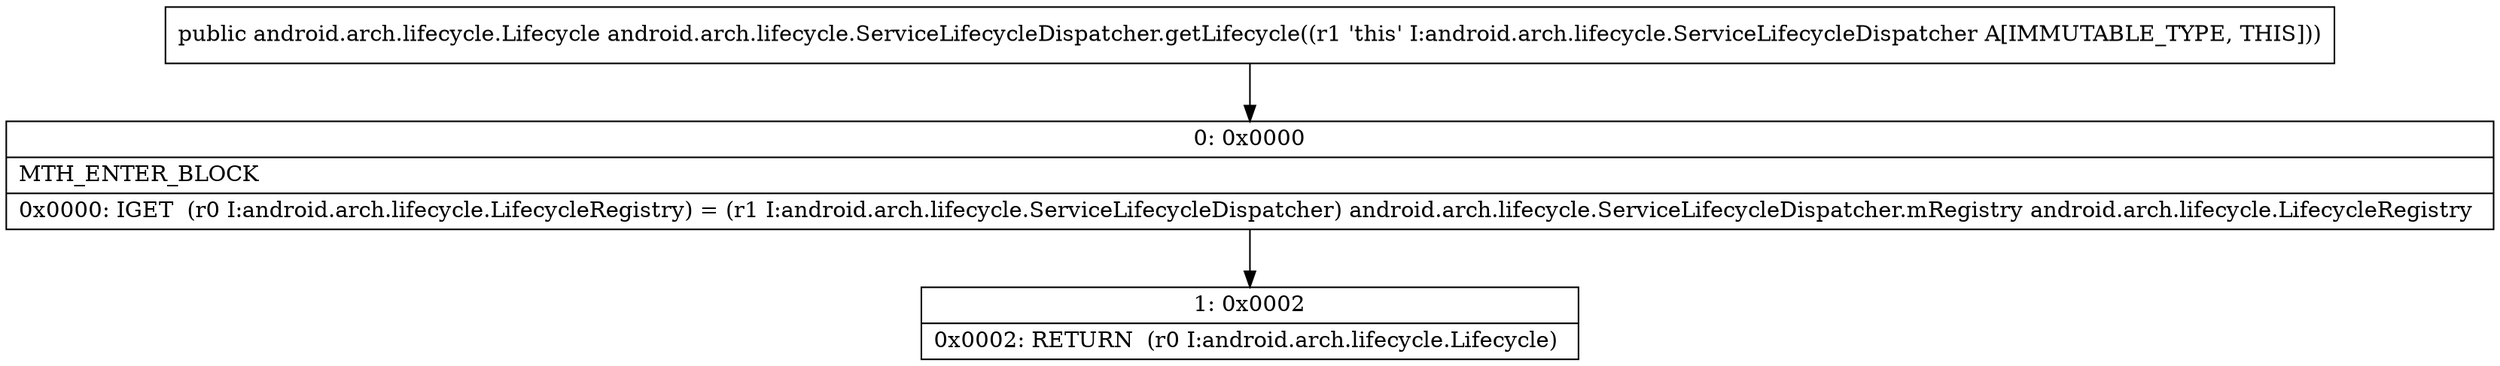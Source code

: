 digraph "CFG forandroid.arch.lifecycle.ServiceLifecycleDispatcher.getLifecycle()Landroid\/arch\/lifecycle\/Lifecycle;" {
Node_0 [shape=record,label="{0\:\ 0x0000|MTH_ENTER_BLOCK\l|0x0000: IGET  (r0 I:android.arch.lifecycle.LifecycleRegistry) = (r1 I:android.arch.lifecycle.ServiceLifecycleDispatcher) android.arch.lifecycle.ServiceLifecycleDispatcher.mRegistry android.arch.lifecycle.LifecycleRegistry \l}"];
Node_1 [shape=record,label="{1\:\ 0x0002|0x0002: RETURN  (r0 I:android.arch.lifecycle.Lifecycle) \l}"];
MethodNode[shape=record,label="{public android.arch.lifecycle.Lifecycle android.arch.lifecycle.ServiceLifecycleDispatcher.getLifecycle((r1 'this' I:android.arch.lifecycle.ServiceLifecycleDispatcher A[IMMUTABLE_TYPE, THIS])) }"];
MethodNode -> Node_0;
Node_0 -> Node_1;
}

